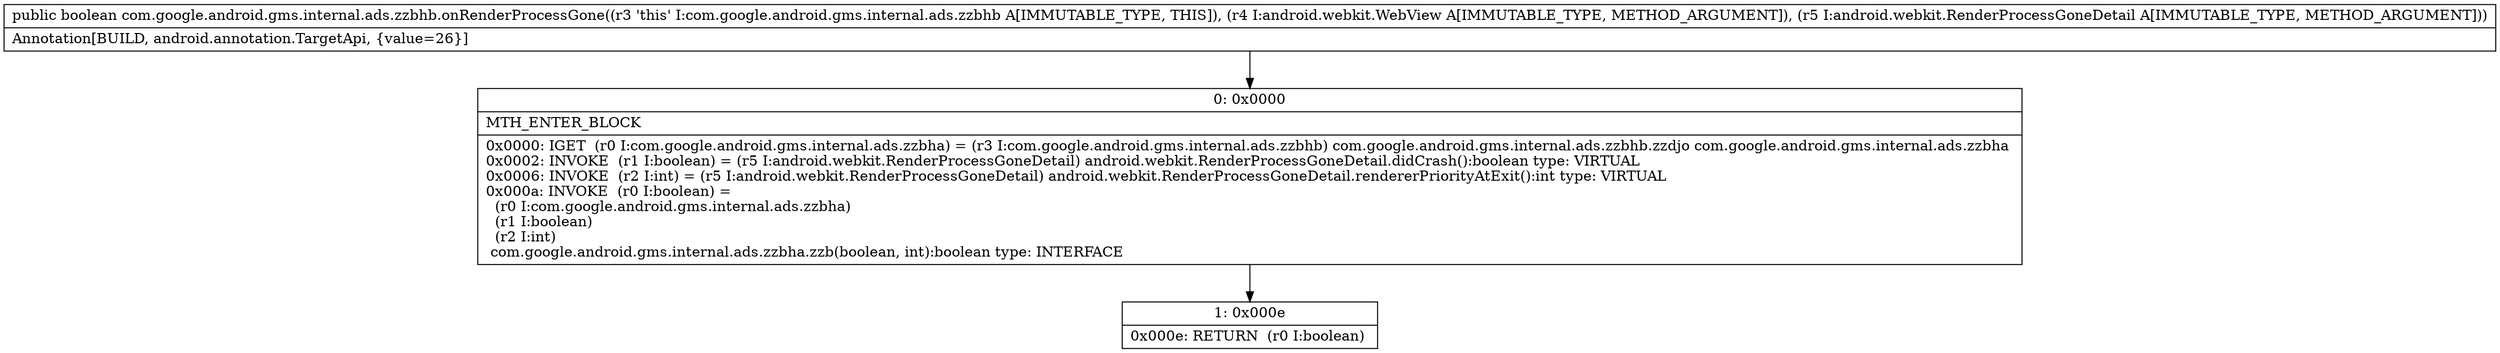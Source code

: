 digraph "CFG forcom.google.android.gms.internal.ads.zzbhb.onRenderProcessGone(Landroid\/webkit\/WebView;Landroid\/webkit\/RenderProcessGoneDetail;)Z" {
Node_0 [shape=record,label="{0\:\ 0x0000|MTH_ENTER_BLOCK\l|0x0000: IGET  (r0 I:com.google.android.gms.internal.ads.zzbha) = (r3 I:com.google.android.gms.internal.ads.zzbhb) com.google.android.gms.internal.ads.zzbhb.zzdjo com.google.android.gms.internal.ads.zzbha \l0x0002: INVOKE  (r1 I:boolean) = (r5 I:android.webkit.RenderProcessGoneDetail) android.webkit.RenderProcessGoneDetail.didCrash():boolean type: VIRTUAL \l0x0006: INVOKE  (r2 I:int) = (r5 I:android.webkit.RenderProcessGoneDetail) android.webkit.RenderProcessGoneDetail.rendererPriorityAtExit():int type: VIRTUAL \l0x000a: INVOKE  (r0 I:boolean) = \l  (r0 I:com.google.android.gms.internal.ads.zzbha)\l  (r1 I:boolean)\l  (r2 I:int)\l com.google.android.gms.internal.ads.zzbha.zzb(boolean, int):boolean type: INTERFACE \l}"];
Node_1 [shape=record,label="{1\:\ 0x000e|0x000e: RETURN  (r0 I:boolean) \l}"];
MethodNode[shape=record,label="{public boolean com.google.android.gms.internal.ads.zzbhb.onRenderProcessGone((r3 'this' I:com.google.android.gms.internal.ads.zzbhb A[IMMUTABLE_TYPE, THIS]), (r4 I:android.webkit.WebView A[IMMUTABLE_TYPE, METHOD_ARGUMENT]), (r5 I:android.webkit.RenderProcessGoneDetail A[IMMUTABLE_TYPE, METHOD_ARGUMENT]))  | Annotation[BUILD, android.annotation.TargetApi, \{value=26\}]\l}"];
MethodNode -> Node_0;
Node_0 -> Node_1;
}

